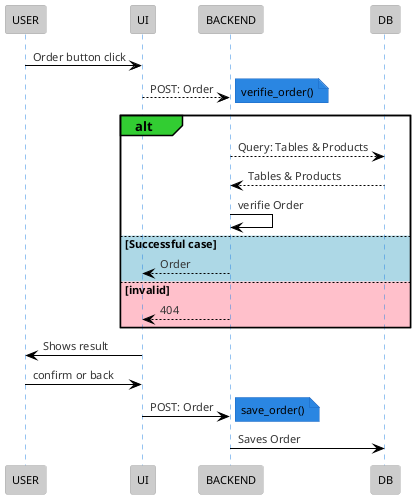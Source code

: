@startuml logic-user
!theme reddress-lightblue

USER -> UI: Order button click

UI --> BACKEND: POST: Order
alt#LimeGreen
note right : verifie_order()
    DB <-- BACKEND: Query: Tables & Products
    DB --> BACKEND: Tables & Products
    BACKEND -> BACKEND: verifie Order
else #LightBlue Successful case
UI <-- BACKEND: Order
else #Pink invalid
UI <-- BACKEND: 404
end
UI -> USER: Shows result

USER -> UI: confirm or back

UI -> BACKEND: POST: Order 
note right : save_order()
BACKEND -> DB : Saves Order
@enduml